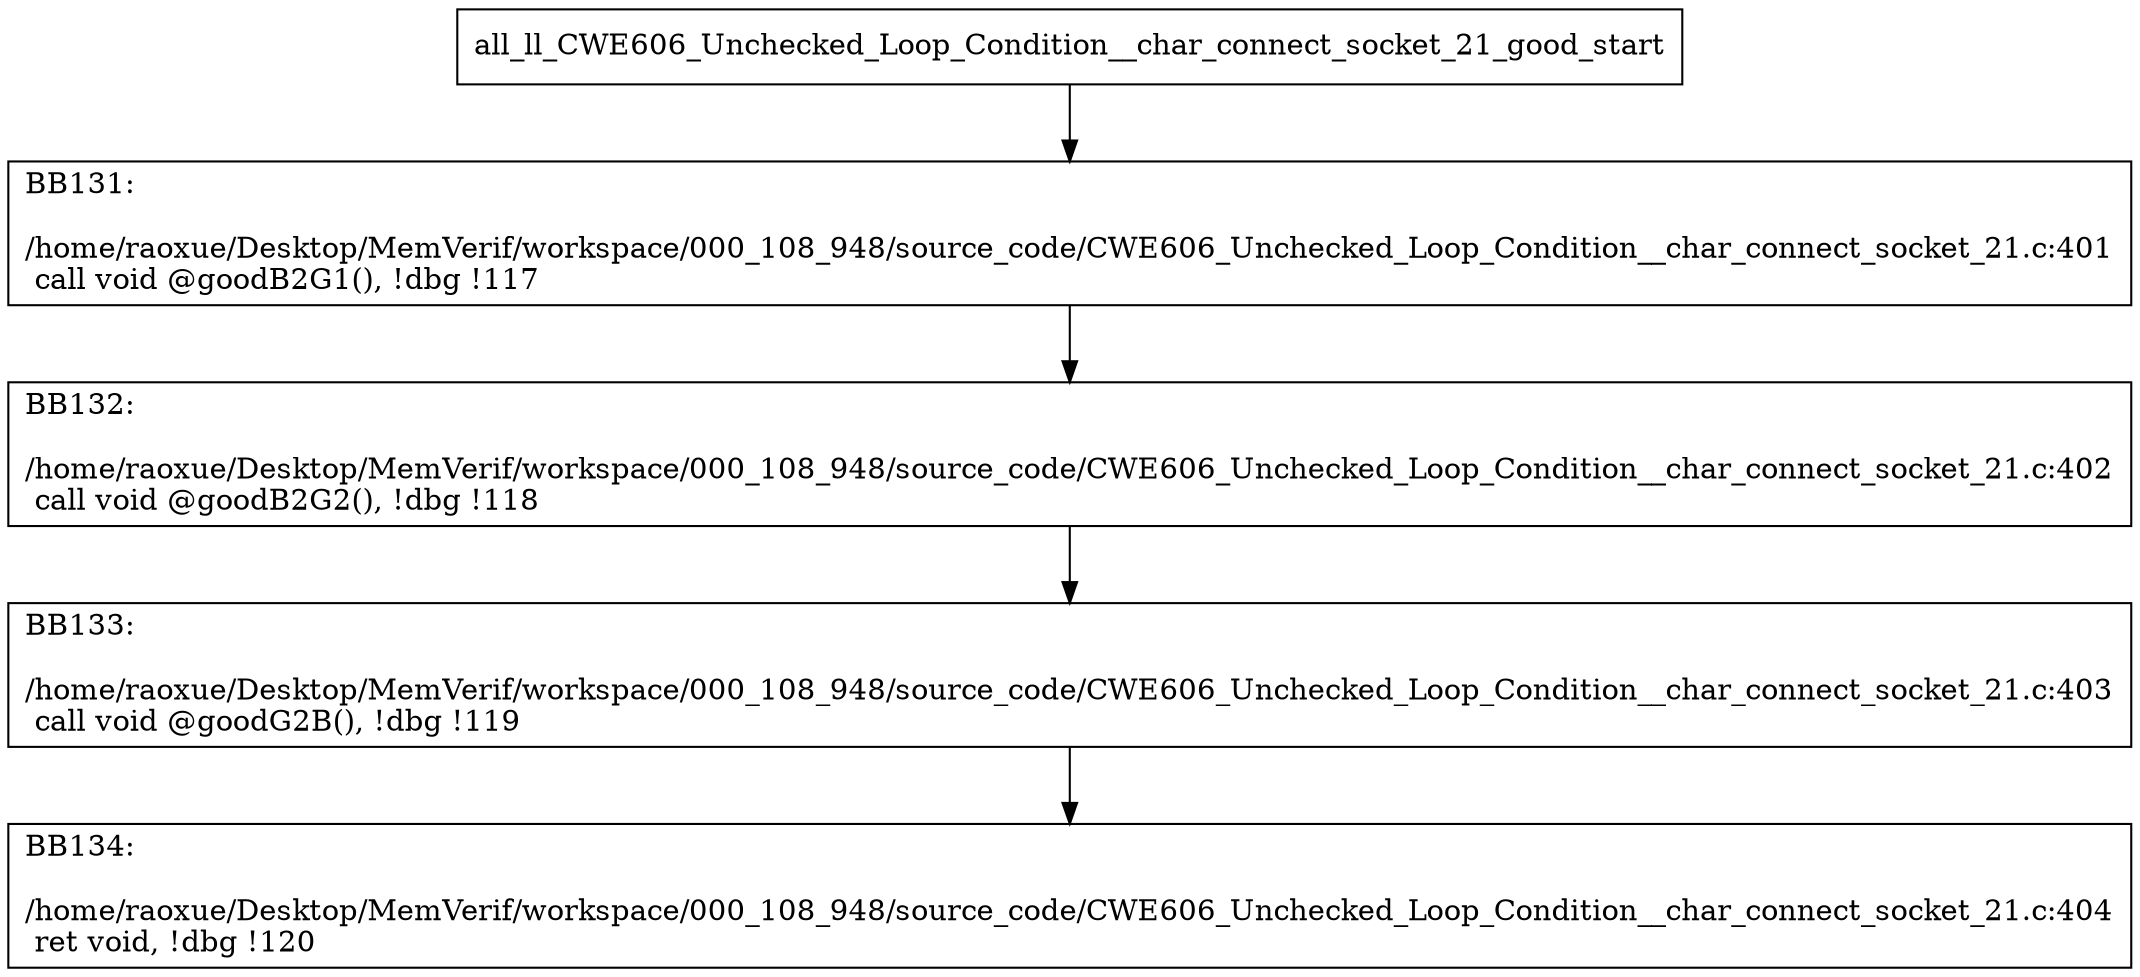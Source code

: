 digraph "CFG for'all_ll_CWE606_Unchecked_Loop_Condition__char_connect_socket_21_good' function" {
	BBall_ll_CWE606_Unchecked_Loop_Condition__char_connect_socket_21_good_start[shape=record,label="{all_ll_CWE606_Unchecked_Loop_Condition__char_connect_socket_21_good_start}"];
	BBall_ll_CWE606_Unchecked_Loop_Condition__char_connect_socket_21_good_start-> all_ll_CWE606_Unchecked_Loop_Condition__char_connect_socket_21_goodBB131;
	all_ll_CWE606_Unchecked_Loop_Condition__char_connect_socket_21_goodBB131 [shape=record, label="{BB131:\l\l/home/raoxue/Desktop/MemVerif/workspace/000_108_948/source_code/CWE606_Unchecked_Loop_Condition__char_connect_socket_21.c:401\l
  call void @goodB2G1(), !dbg !117\l
}"];
	all_ll_CWE606_Unchecked_Loop_Condition__char_connect_socket_21_goodBB131-> all_ll_CWE606_Unchecked_Loop_Condition__char_connect_socket_21_goodBB132;
	all_ll_CWE606_Unchecked_Loop_Condition__char_connect_socket_21_goodBB132 [shape=record, label="{BB132:\l\l/home/raoxue/Desktop/MemVerif/workspace/000_108_948/source_code/CWE606_Unchecked_Loop_Condition__char_connect_socket_21.c:402\l
  call void @goodB2G2(), !dbg !118\l
}"];
	all_ll_CWE606_Unchecked_Loop_Condition__char_connect_socket_21_goodBB132-> all_ll_CWE606_Unchecked_Loop_Condition__char_connect_socket_21_goodBB133;
	all_ll_CWE606_Unchecked_Loop_Condition__char_connect_socket_21_goodBB133 [shape=record, label="{BB133:\l\l/home/raoxue/Desktop/MemVerif/workspace/000_108_948/source_code/CWE606_Unchecked_Loop_Condition__char_connect_socket_21.c:403\l
  call void @goodG2B(), !dbg !119\l
}"];
	all_ll_CWE606_Unchecked_Loop_Condition__char_connect_socket_21_goodBB133-> all_ll_CWE606_Unchecked_Loop_Condition__char_connect_socket_21_goodBB134;
	all_ll_CWE606_Unchecked_Loop_Condition__char_connect_socket_21_goodBB134 [shape=record, label="{BB134:\l\l/home/raoxue/Desktop/MemVerif/workspace/000_108_948/source_code/CWE606_Unchecked_Loop_Condition__char_connect_socket_21.c:404\l
  ret void, !dbg !120\l
}"];
}
